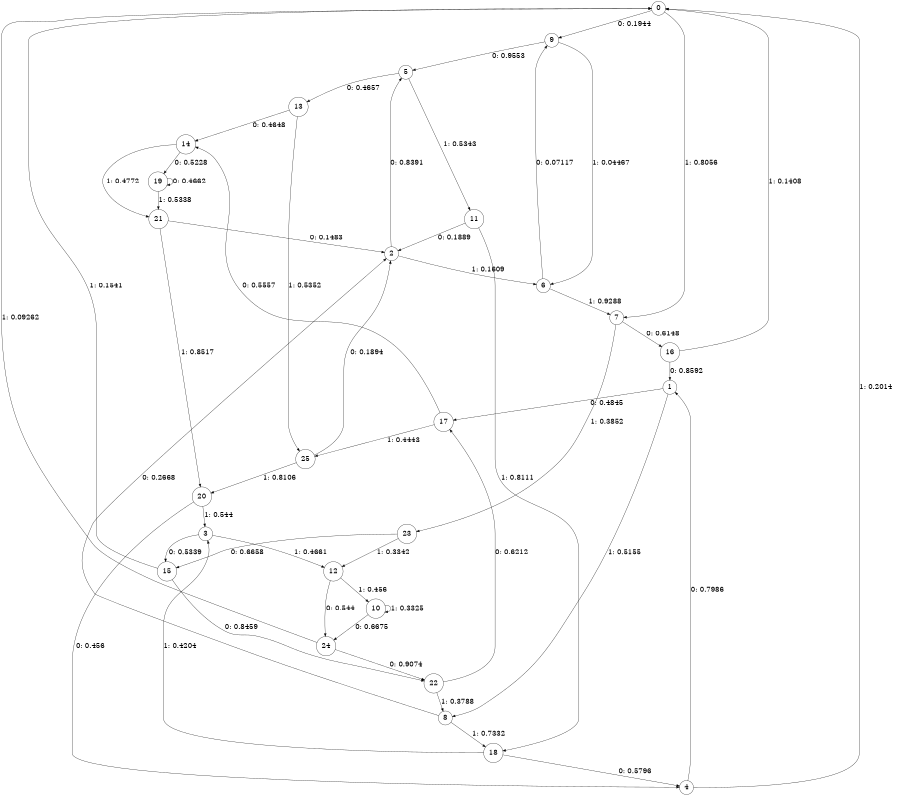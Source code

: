 digraph "ch11faceL5" {
size = "6,8.5";
ratio = "fill";
node [shape = circle];
node [fontsize = 24];
edge [fontsize = 24];
0 -> 9 [label = "0: 0.1944   "];
0 -> 7 [label = "1: 0.8056   "];
1 -> 17 [label = "0: 0.4845   "];
1 -> 8 [label = "1: 0.5155   "];
2 -> 5 [label = "0: 0.8391   "];
2 -> 6 [label = "1: 0.1609   "];
3 -> 15 [label = "0: 0.5339   "];
3 -> 12 [label = "1: 0.4661   "];
4 -> 1 [label = "0: 0.7986   "];
4 -> 0 [label = "1: 0.2014   "];
5 -> 13 [label = "0: 0.4657   "];
5 -> 11 [label = "1: 0.5343   "];
6 -> 9 [label = "0: 0.07117  "];
6 -> 7 [label = "1: 0.9288   "];
7 -> 16 [label = "0: 0.6148   "];
7 -> 23 [label = "1: 0.3852   "];
8 -> 2 [label = "0: 0.2668   "];
8 -> 18 [label = "1: 0.7332   "];
9 -> 5 [label = "0: 0.9553   "];
9 -> 6 [label = "1: 0.04467  "];
10 -> 24 [label = "0: 0.6675   "];
10 -> 10 [label = "1: 0.3325   "];
11 -> 2 [label = "0: 0.1889   "];
11 -> 18 [label = "1: 0.8111   "];
12 -> 24 [label = "0: 0.544    "];
12 -> 10 [label = "1: 0.456    "];
13 -> 14 [label = "0: 0.4648   "];
13 -> 25 [label = "1: 0.5352   "];
14 -> 19 [label = "0: 0.5228   "];
14 -> 21 [label = "1: 0.4772   "];
15 -> 22 [label = "0: 0.8459   "];
15 -> 0 [label = "1: 0.1541   "];
16 -> 1 [label = "0: 0.8592   "];
16 -> 0 [label = "1: 0.1408   "];
17 -> 14 [label = "0: 0.5557   "];
17 -> 25 [label = "1: 0.4443   "];
18 -> 4 [label = "0: 0.5796   "];
18 -> 3 [label = "1: 0.4204   "];
19 -> 19 [label = "0: 0.4662   "];
19 -> 21 [label = "1: 0.5338   "];
20 -> 4 [label = "0: 0.456    "];
20 -> 3 [label = "1: 0.544    "];
21 -> 2 [label = "0: 0.1483   "];
21 -> 20 [label = "1: 0.8517   "];
22 -> 17 [label = "0: 0.6212   "];
22 -> 8 [label = "1: 0.3788   "];
23 -> 15 [label = "0: 0.6658   "];
23 -> 12 [label = "1: 0.3342   "];
24 -> 22 [label = "0: 0.9074   "];
24 -> 0 [label = "1: 0.09262  "];
25 -> 2 [label = "0: 0.1894   "];
25 -> 20 [label = "1: 0.8106   "];
}